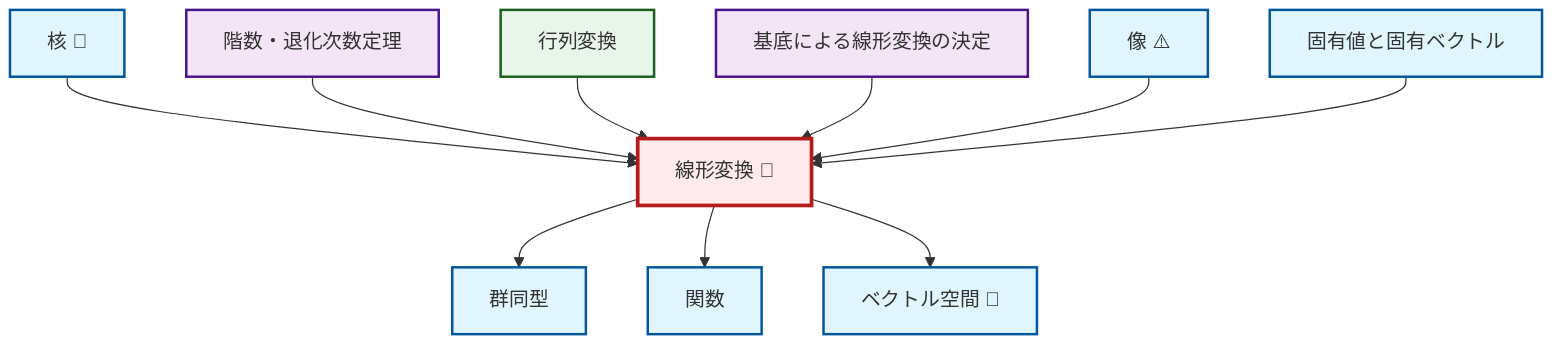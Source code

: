 graph TD
    classDef definition fill:#e1f5fe,stroke:#01579b,stroke-width:2px
    classDef theorem fill:#f3e5f5,stroke:#4a148c,stroke-width:2px
    classDef axiom fill:#fff3e0,stroke:#e65100,stroke-width:2px
    classDef example fill:#e8f5e9,stroke:#1b5e20,stroke-width:2px
    classDef current fill:#ffebee,stroke:#b71c1c,stroke-width:3px
    def-kernel["核 📝"]:::definition
    def-linear-transformation["線形変換 📝"]:::definition
    ex-matrix-transformation["行列変換"]:::example
    thm-linear-transformation-basis["基底による線形変換の決定"]:::theorem
    def-image["像 ⚠️"]:::definition
    def-isomorphism["群同型"]:::definition
    def-vector-space["ベクトル空間 📝"]:::definition
    thm-rank-nullity["階数・退化次数定理"]:::theorem
    def-function["関数"]:::definition
    def-eigenvalue-eigenvector["固有値と固有ベクトル"]:::definition
    def-kernel --> def-linear-transformation
    thm-rank-nullity --> def-linear-transformation
    ex-matrix-transformation --> def-linear-transformation
    def-linear-transformation --> def-isomorphism
    thm-linear-transformation-basis --> def-linear-transformation
    def-linear-transformation --> def-function
    def-linear-transformation --> def-vector-space
    def-image --> def-linear-transformation
    def-eigenvalue-eigenvector --> def-linear-transformation
    class def-linear-transformation current
